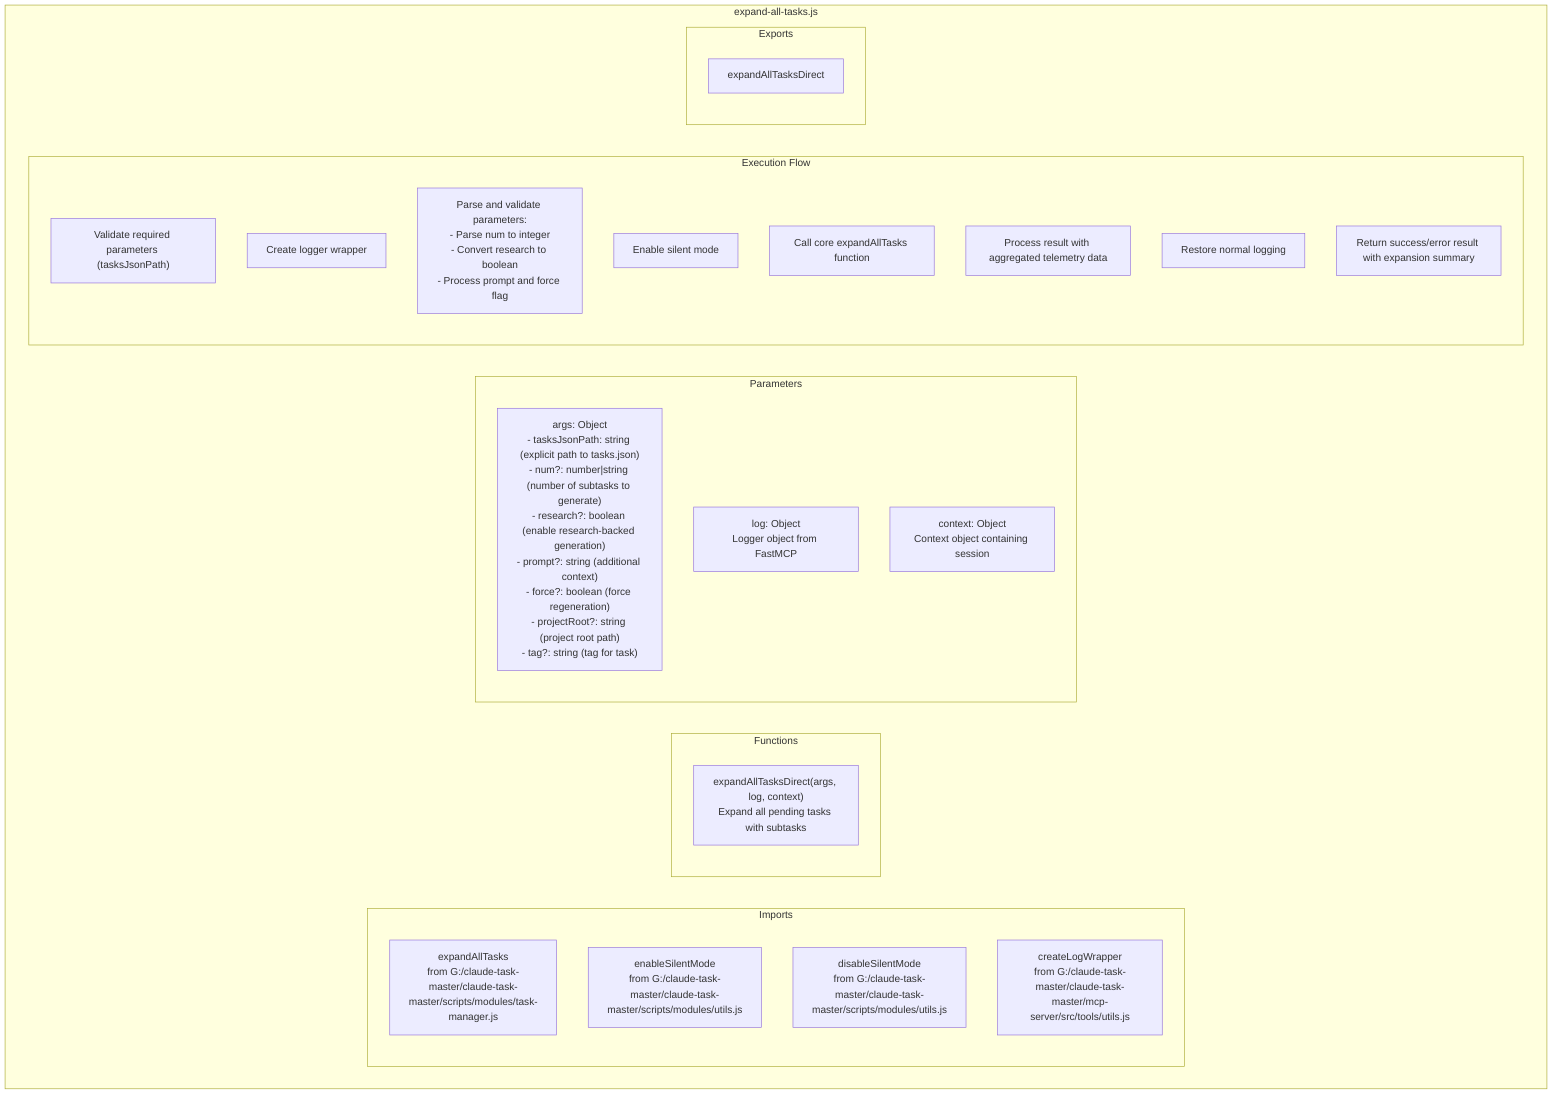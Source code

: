 graph TB
    subgraph "expand-all-tasks.js"
        subgraph "Imports"
            expandAllTasks["expandAllTasks<br/>from G:/claude-task-master/claude-task-master/scripts/modules/task-manager.js"]
            enableSilentMode["enableSilentMode<br/>from G:/claude-task-master/claude-task-master/scripts/modules/utils.js"]
            disableSilentMode["disableSilentMode<br/>from G:/claude-task-master/claude-task-master/scripts/modules/utils.js"]
            createLogWrapper["createLogWrapper<br/>from G:/claude-task-master/claude-task-master/mcp-server/src/tools/utils.js"]
        end

        subgraph "Functions"
            expandAllTasksDirect["expandAllTasksDirect(args, log, context)<br/>Expand all pending tasks with subtasks"]
        end

        subgraph "Parameters"
            args["args: Object<br/>- tasksJsonPath: string (explicit path to tasks.json)<br/>- num?: number|string (number of subtasks to generate)<br/>- research?: boolean (enable research-backed generation)<br/>- prompt?: string (additional context)<br/>- force?: boolean (force regeneration)<br/>- projectRoot?: string (project root path)<br/>- tag?: string (tag for task)"]
            log["log: Object<br/>Logger object from FastMCP"]
            context["context: Object<br/>Context object containing session"]
        end

        subgraph "Execution Flow"
            validateInput["Validate required parameters (tasksJsonPath)"]
            createLogWrap["Create logger wrapper"]
            parseParameters["Parse and validate parameters:<br/>- Parse num to integer<br/>- Convert research to boolean<br/>- Process prompt and force flag"]
            enableSilent["Enable silent mode"]
            callCoreFunction["Call core expandAllTasks function"]
            processResult["Process result with aggregated telemetry data"]
            restoreLogging["Restore normal logging"]
            returnResult["Return success/error result with expansion summary"]
        end

        subgraph "Exports"
            ExportExpandAllTasksDirect["expandAllTasksDirect"]
        end
    end